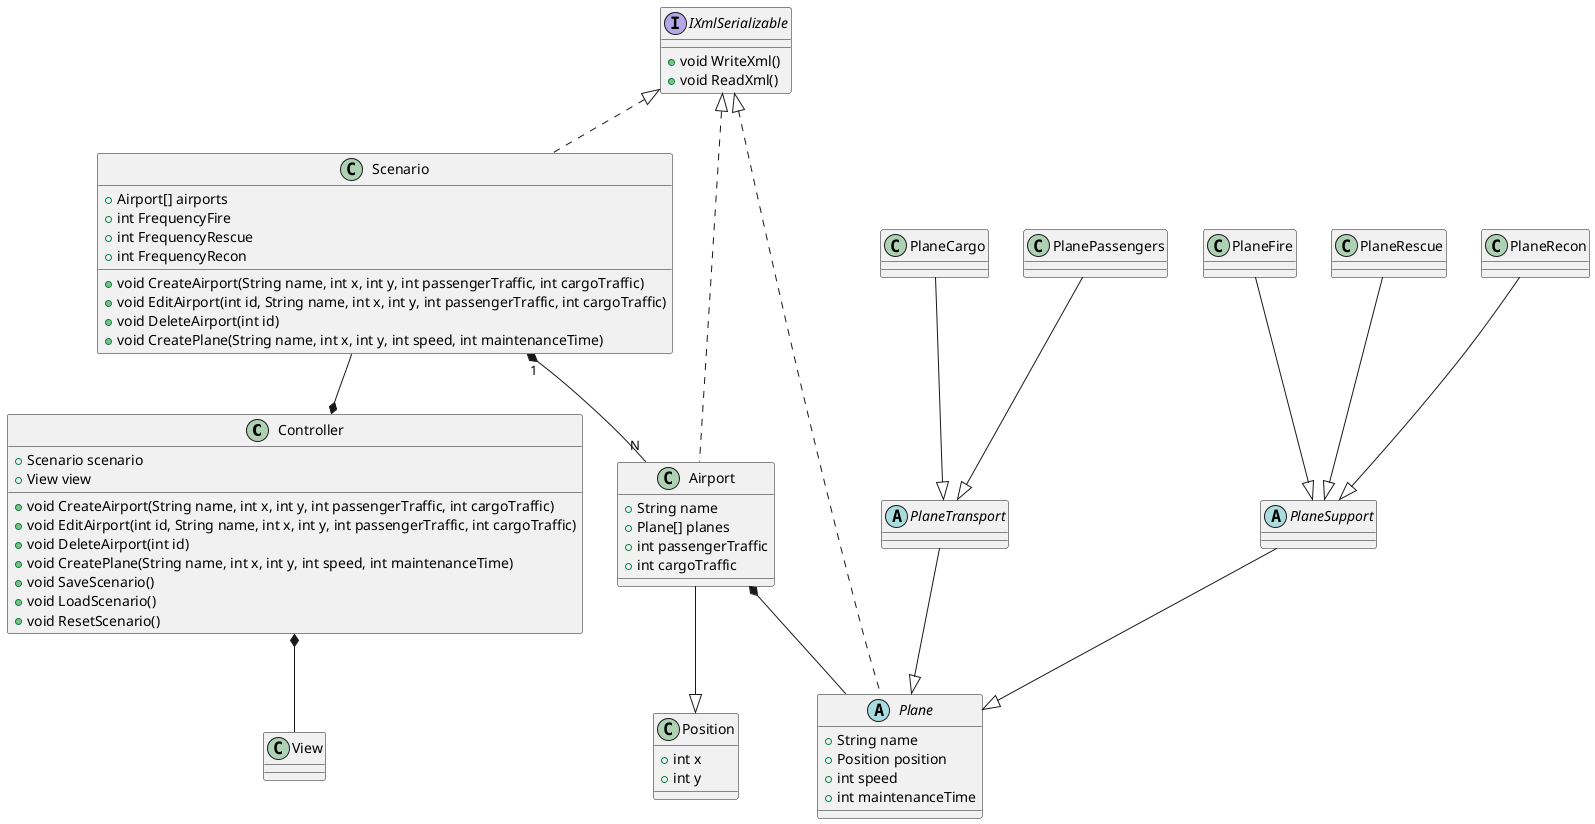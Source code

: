 ﻿@startuml
class Controller {
	+ Scenario scenario
	+ View view
	+ void CreateAirport(String name, int x, int y, int passengerTraffic, int cargoTraffic)
	+ void EditAirport(int id, String name, int x, int y, int passengerTraffic, int cargoTraffic)
	+ void DeleteAirport(int id)
	+ void CreatePlane(String name, int x, int y, int speed, int maintenanceTime)
	+ void SaveScenario()
	+ void LoadScenario()
	+ void ResetScenario()
}

class Scenario {
	+ Airport[] airports 
	+ int FrequencyFire
	+ int FrequencyRescue
	+ int FrequencyRecon
	+ void CreateAirport(String name, int x, int y, int passengerTraffic, int cargoTraffic)
	+ void EditAirport(int id, String name, int x, int y, int passengerTraffic, int cargoTraffic)
	+ void DeleteAirport(int id)
	+ void CreatePlane(String name, int x, int y, int speed, int maintenanceTime)
}

interface IXmlSerializable {
	+ void WriteXml()
	+ void ReadXml()
}

class Position {
	+ int x
	+ int y
}


abstract class Plane {
	+ String name
	+ Position position
	+ int speed
	+ int maintenanceTime
}

abstract class PlaneTransport {
}

abstract class PlaneSupport {
}

class Airport {
	+ String name
	+ Plane[] planes
	+ int passengerTraffic
	+ int cargoTraffic
}

PlaneTransport --|> Plane
PlaneSupport --|> Plane
PlaneCargo --|> PlaneTransport
PlanePassengers --|> PlaneTransport
PlaneFire --|> PlaneSupport
PlaneRescue --|> PlaneSupport
PlaneRecon --|> PlaneSupport
Airport --|> Position
Airport *-- Plane
Scenario "1" *-- "N" Airport
Scenario --* Controller
Controller *-- View

IXmlSerializable <|-. Scenario
IXmlSerializable <|-. Plane
IXmlSerializable <|-. Airport
@enduml